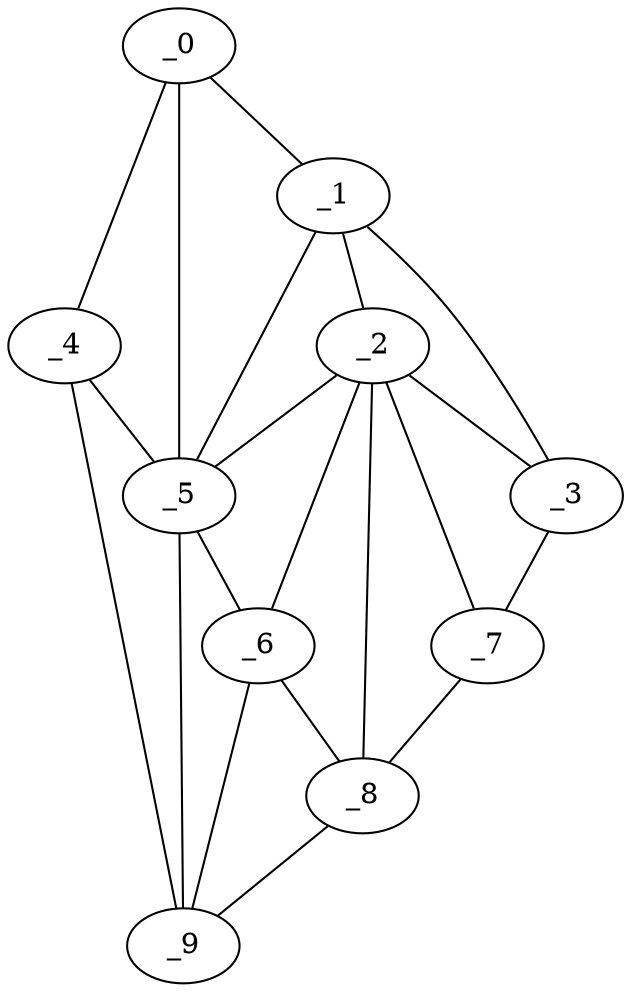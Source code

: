 graph "obj77__120.gxl" {
	_0	 [x=25,
		y=118];
	_1	 [x=28,
		y=78];
	_0 -- _1	 [valence=1];
	_4	 [x=63,
		y=124];
	_0 -- _4	 [valence=1];
	_5	 [x=64,
		y=87];
	_0 -- _5	 [valence=2];
	_2	 [x=54,
		y=61];
	_1 -- _2	 [valence=2];
	_3	 [x=57,
		y=7];
	_1 -- _3	 [valence=1];
	_1 -- _5	 [valence=2];
	_2 -- _3	 [valence=2];
	_2 -- _5	 [valence=2];
	_6	 [x=91,
		y=70];
	_2 -- _6	 [valence=2];
	_7	 [x=100,
		y=7];
	_2 -- _7	 [valence=2];
	_8	 [x=105,
		y=61];
	_2 -- _8	 [valence=2];
	_3 -- _7	 [valence=1];
	_4 -- _5	 [valence=2];
	_9	 [x=105,
		y=98];
	_4 -- _9	 [valence=1];
	_5 -- _6	 [valence=2];
	_5 -- _9	 [valence=2];
	_6 -- _8	 [valence=2];
	_6 -- _9	 [valence=2];
	_7 -- _8	 [valence=1];
	_8 -- _9	 [valence=1];
}
